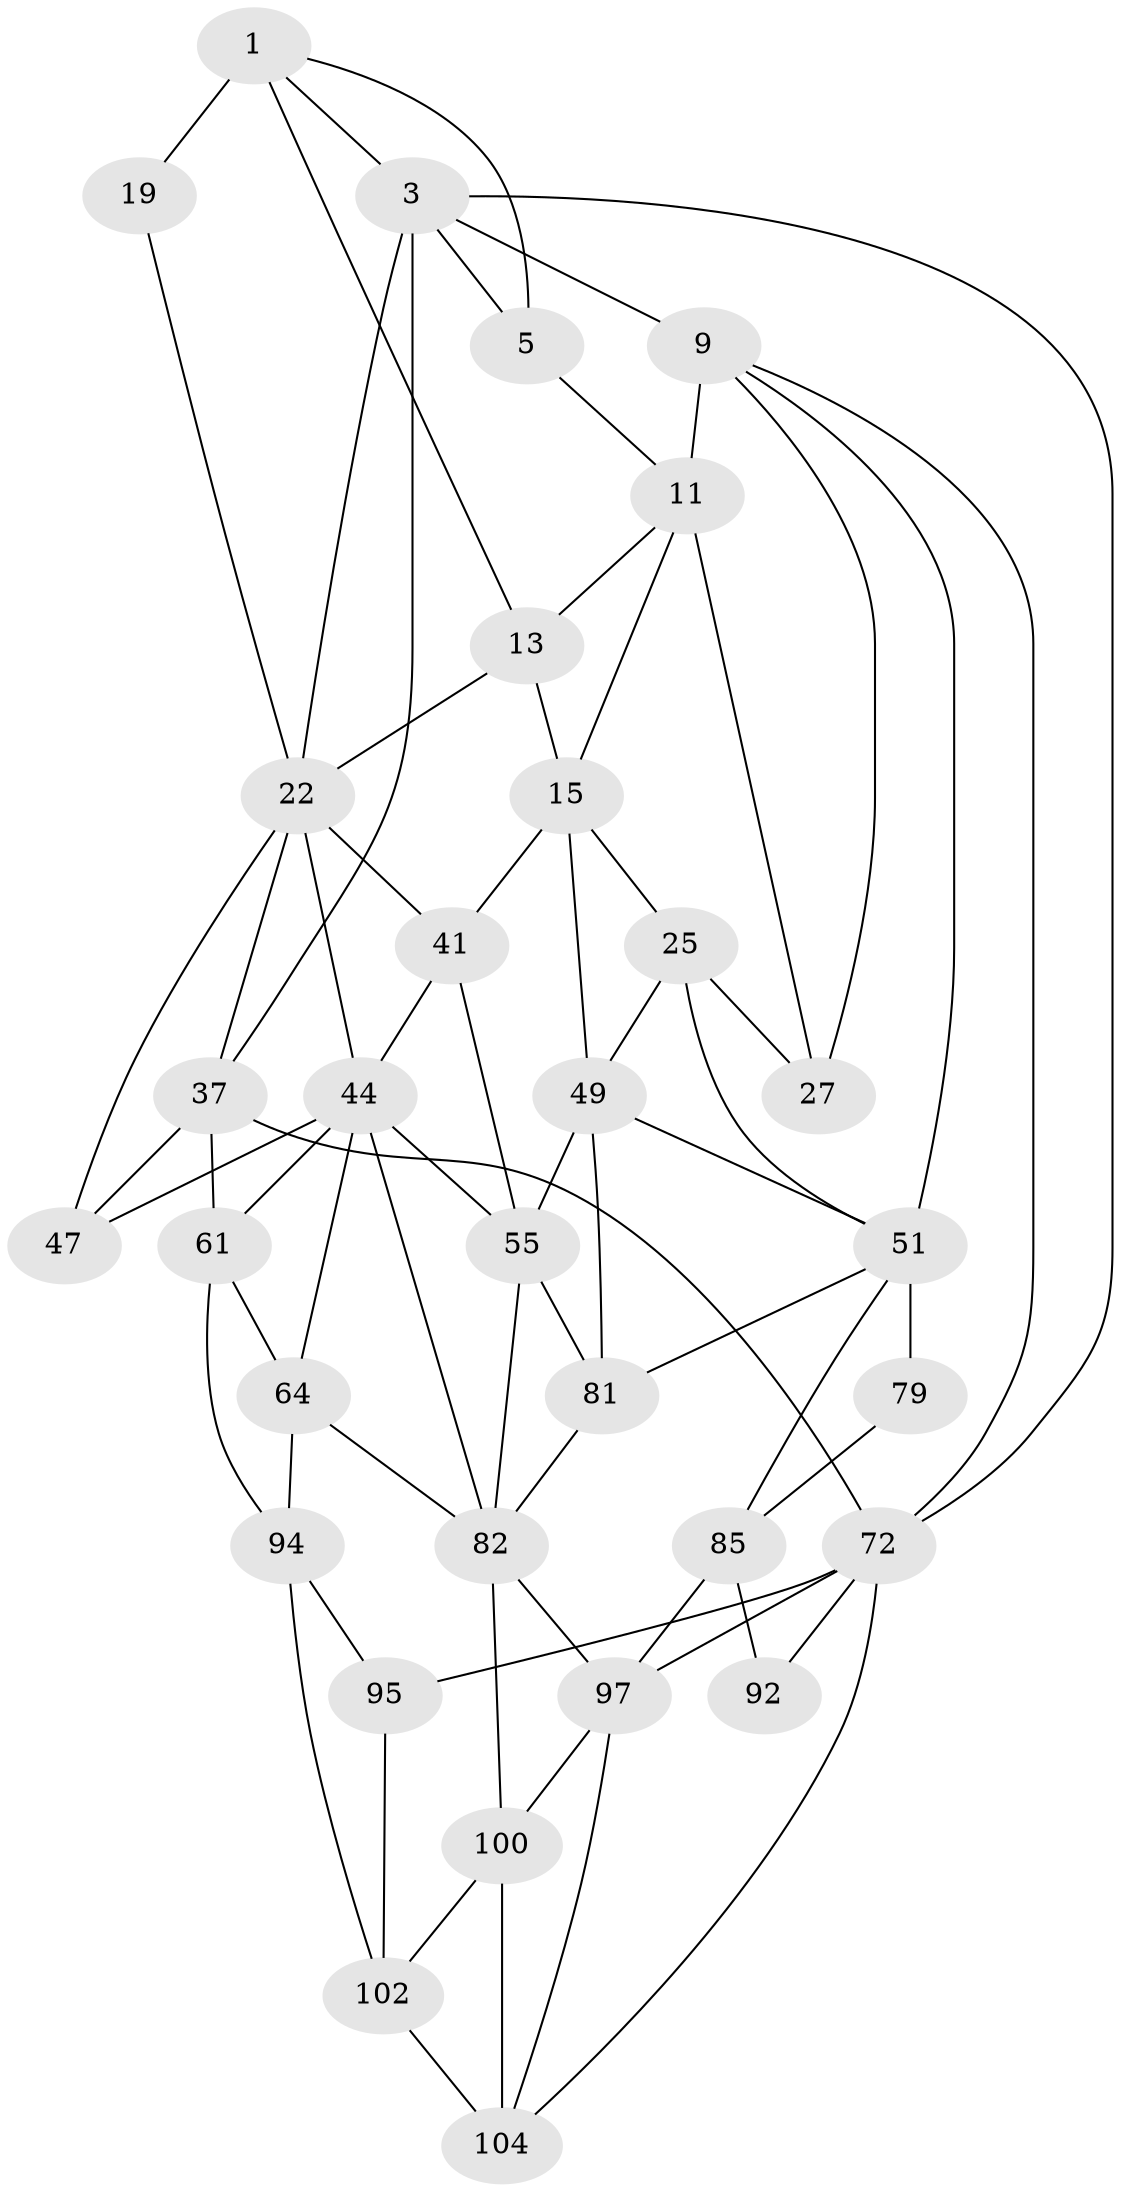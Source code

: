 // original degree distribution, {3: 0.018518518518518517, 4: 0.24074074074074073, 5: 0.5185185185185185, 6: 0.2222222222222222}
// Generated by graph-tools (version 1.1) at 2025/21/03/04/25 18:21:20]
// undirected, 32 vertices, 70 edges
graph export_dot {
graph [start="1"]
  node [color=gray90,style=filled];
  1 [pos="+0.8502117772135674+0.001365708209801972",super="+2+6"];
  3 [pos="+1+0",super="+21+4"];
  5 [pos="+0.8379529489214976+0",super="+8"];
  9 [pos="+0+0",super="+32+10"];
  11 [pos="+0.2735409869547788+0",super="+12+17"];
  13 [pos="+0.4663634584558259+0",super="+14+18"];
  15 [pos="+0.3955615391274091+0.2172833531854423",super="+43+16"];
  19 [pos="+0.8656966913348233+0.10530792822239436"];
  22 [pos="+0.9447561627265835+0.24246319067674457",super="+31+23"];
  25 [pos="+0.11317951111445827+0.30510799428989444",super="+26+50"];
  27 [pos="+0+0.2284397564941291"];
  37 [pos="+1+0.33905472195841313",super="+38+74"];
  41 [pos="+0.49368571495559893+0.36251838786288054",super="+46+42"];
  44 [pos="+0.6666725913266722+0.5009189878567069",super="+60+45"];
  47 [pos="+0.8202564207108044+0.38586432846836527"];
  49 [pos="+0.2501301221306862+0.48167476861011704",super="+57"];
  51 [pos="+0.08185496159704733+0.4599073241891935",super="+52+54"];
  55 [pos="+0.4439840687711941+0.4174544968648447",super="+59+56"];
  61 [pos="+0.8949061623305089+0.4555379564234749",super="+62+66"];
  64 [pos="+0.7266832331812715+0.618463131867412",super="+88"];
  72 [pos="+1+1",super="+93+73"];
  79 [pos="+0.07141335512880893+0.6516069907317193",super="+80"];
  81 [pos="+0.298925236368188+0.7241377507195981",super="+87"];
  82 [pos="+0.5450769100283595+0.7747542838823003",super="+89+83"];
  85 [pos="+0.16382440183301358+0.803245460439012",super="+99+86"];
  92 [pos="+0+0.8829079509208498"];
  94 [pos="+0.8333437500841876+0.7669840334118533",super="+96"];
  95 [pos="+0.8539206646691994+0.8140690324685543"];
  97 [pos="+0.383586219912759+0.8683776641374",super="+98"];
  100 [pos="+0.5592143252574905+0.8144493082772366",super="+101+103"];
  102 [pos="+0.6970888580743767+0.909979058846172",super="+107"];
  104 [pos="+0.5435172951107992+1",super="+105+108"];
  1 -- 3;
  1 -- 19 [weight=2];
  1 -- 13;
  1 -- 5;
  3 -- 37;
  3 -- 22;
  3 -- 72;
  3 -- 9;
  3 -- 5;
  5 -- 11;
  9 -- 72;
  9 -- 27;
  9 -- 11 [weight=2];
  9 -- 51;
  11 -- 13;
  11 -- 27;
  11 -- 15;
  13 -- 15;
  13 -- 22 [weight=2];
  15 -- 49;
  15 -- 25;
  15 -- 41;
  19 -- 22;
  22 -- 37;
  22 -- 44;
  22 -- 47;
  22 -- 41 [weight=2];
  25 -- 27;
  25 -- 51 [weight=2];
  25 -- 49;
  37 -- 47;
  37 -- 61 [weight=2];
  37 -- 72;
  41 -- 55;
  41 -- 44;
  44 -- 47;
  44 -- 64;
  44 -- 82;
  44 -- 55;
  44 -- 61;
  49 -- 81;
  49 -- 51;
  49 -- 55 [weight=2];
  51 -- 79 [weight=2];
  51 -- 81;
  51 -- 85;
  55 -- 81;
  55 -- 82;
  61 -- 64;
  61 -- 94;
  64 -- 94;
  64 -- 82;
  72 -- 92;
  72 -- 97;
  72 -- 104;
  72 -- 95;
  79 -- 85 [weight=2];
  81 -- 82;
  82 -- 100;
  82 -- 97;
  85 -- 97;
  85 -- 92 [weight=2];
  94 -- 102;
  94 -- 95;
  95 -- 102;
  97 -- 100;
  97 -- 104;
  100 -- 104 [weight=2];
  100 -- 102;
  102 -- 104;
}
